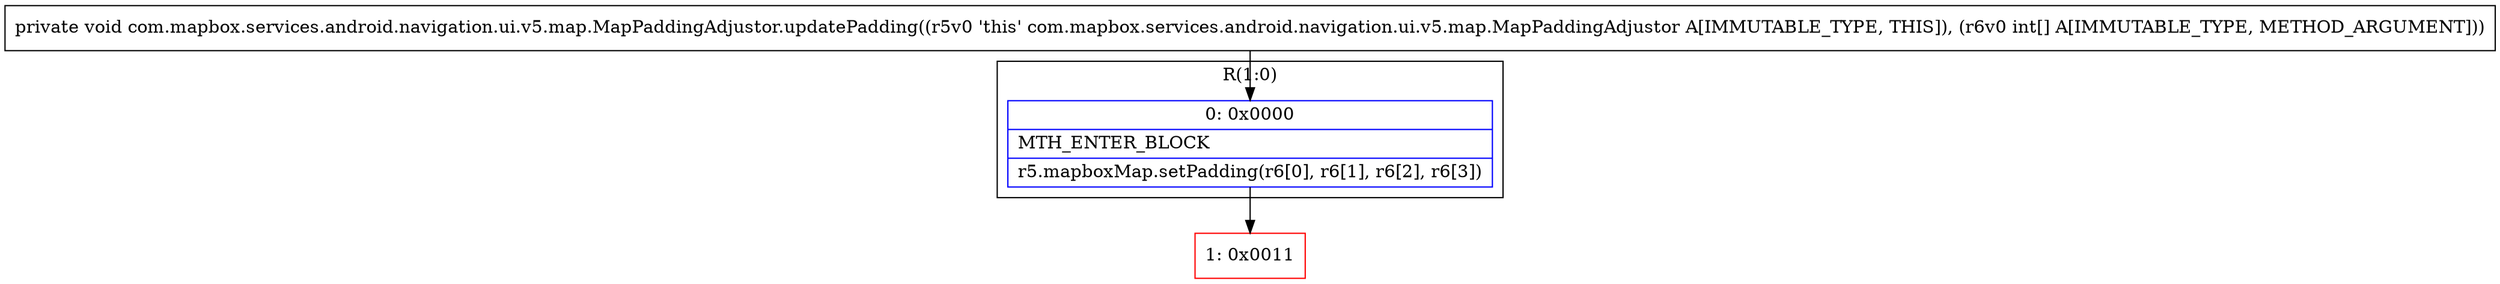 digraph "CFG forcom.mapbox.services.android.navigation.ui.v5.map.MapPaddingAdjustor.updatePadding([I)V" {
subgraph cluster_Region_2000855551 {
label = "R(1:0)";
node [shape=record,color=blue];
Node_0 [shape=record,label="{0\:\ 0x0000|MTH_ENTER_BLOCK\l|r5.mapboxMap.setPadding(r6[0], r6[1], r6[2], r6[3])\l}"];
}
Node_1 [shape=record,color=red,label="{1\:\ 0x0011}"];
MethodNode[shape=record,label="{private void com.mapbox.services.android.navigation.ui.v5.map.MapPaddingAdjustor.updatePadding((r5v0 'this' com.mapbox.services.android.navigation.ui.v5.map.MapPaddingAdjustor A[IMMUTABLE_TYPE, THIS]), (r6v0 int[] A[IMMUTABLE_TYPE, METHOD_ARGUMENT])) }"];
MethodNode -> Node_0;
Node_0 -> Node_1;
}

